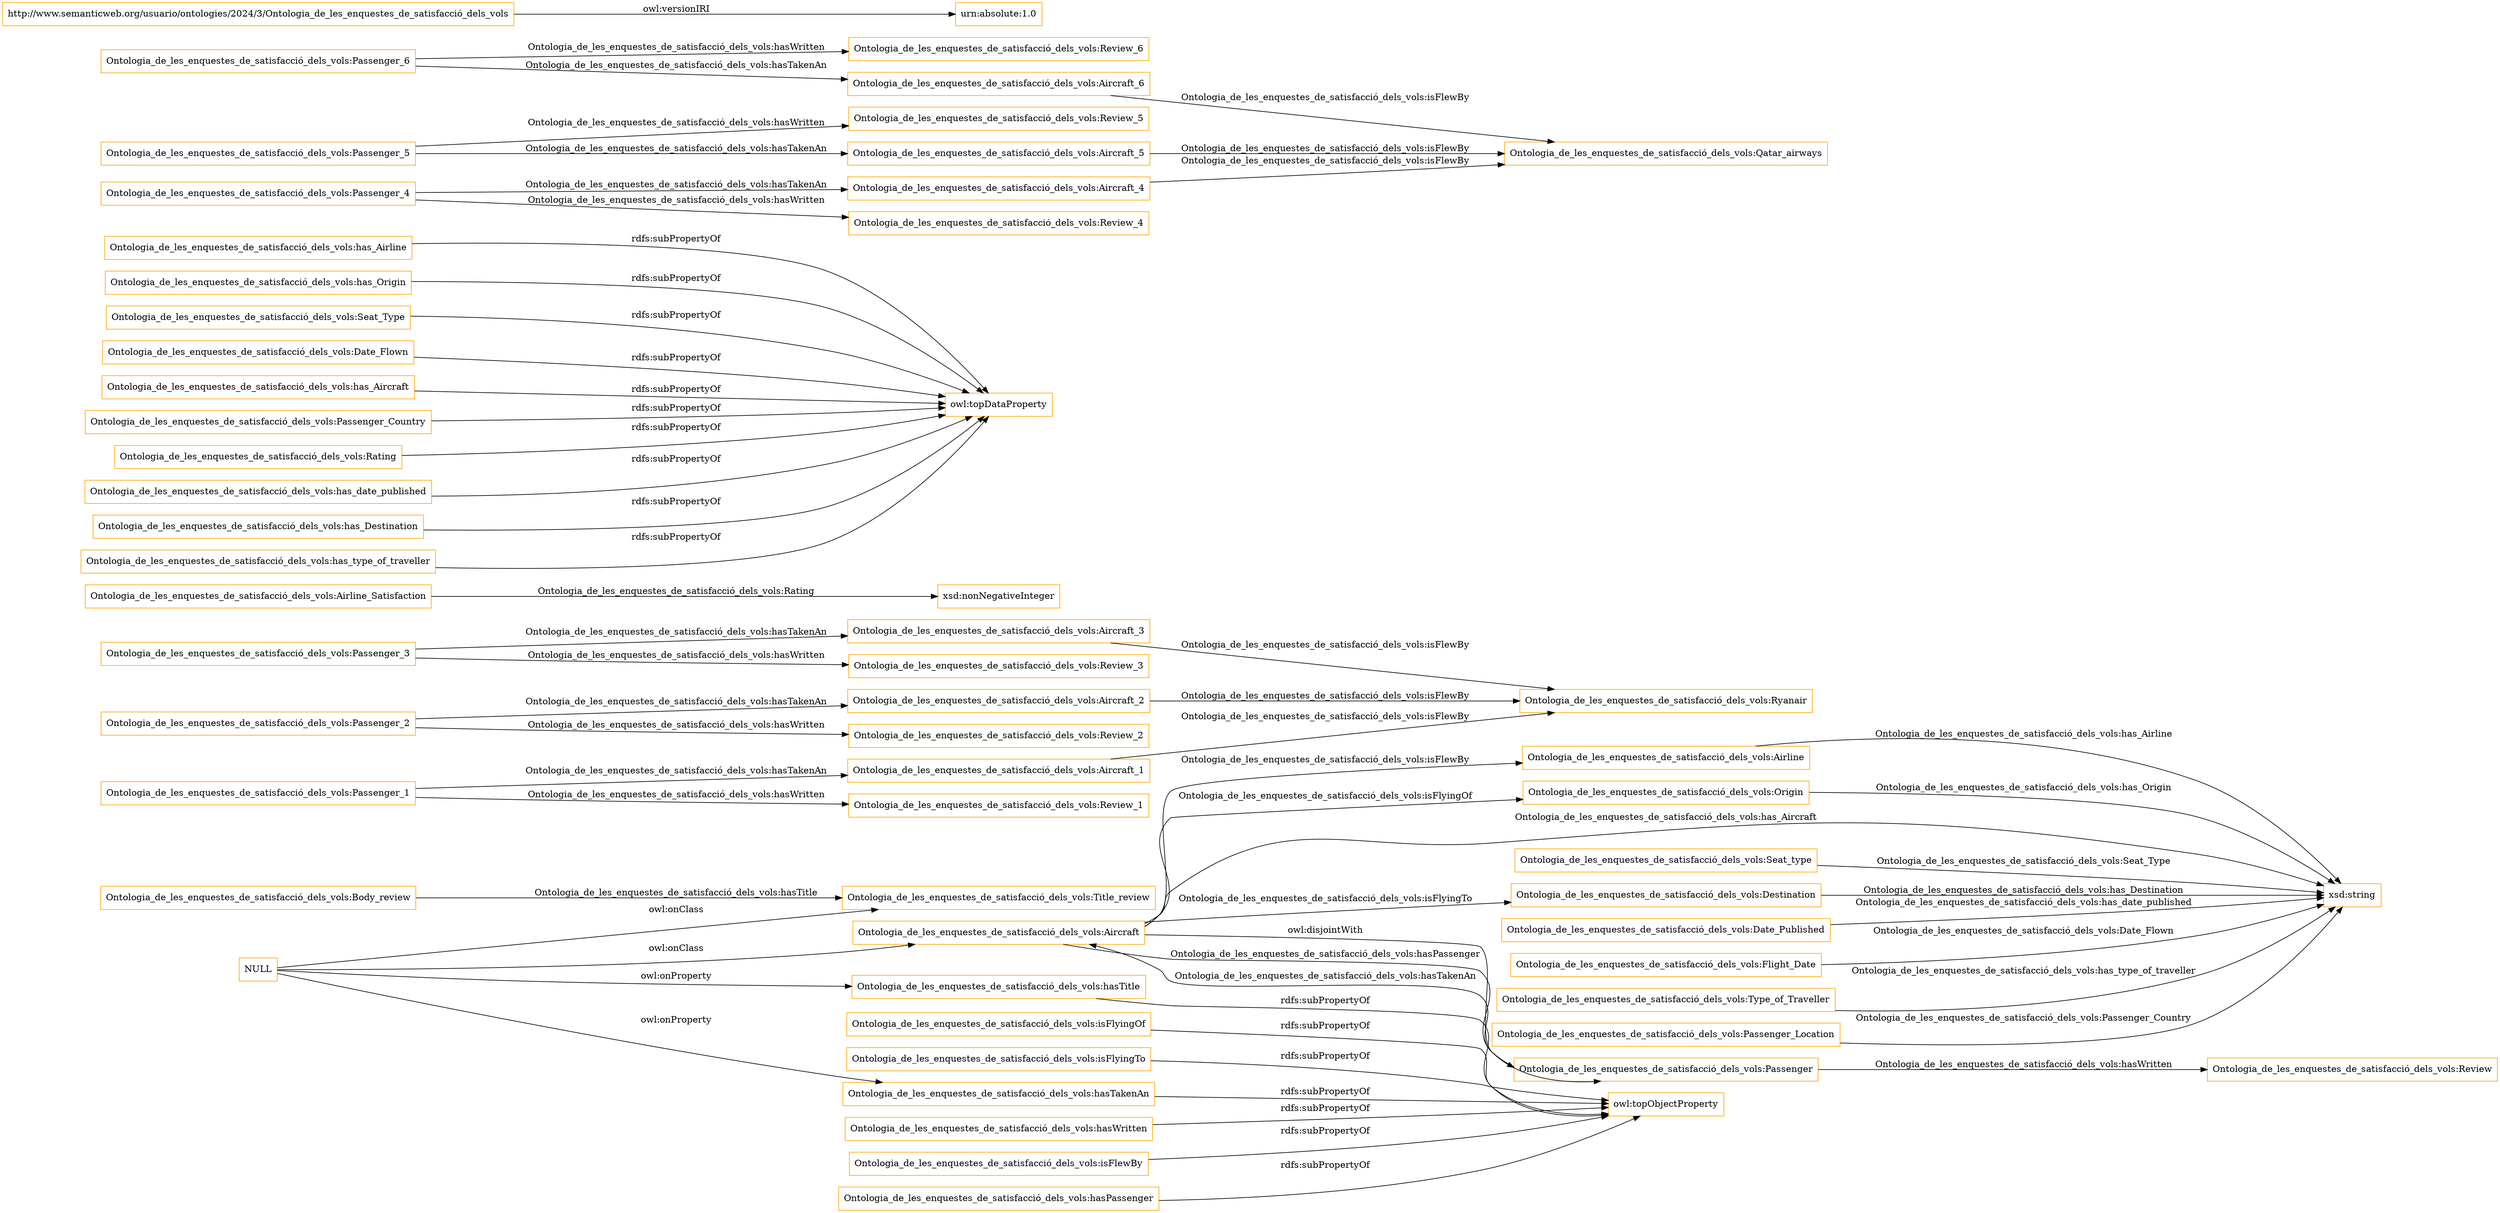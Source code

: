 digraph ar2dtool_diagram { 
rankdir=LR;
size="1501"
node [shape = rectangle, color="orange"]; "Ontologia_de_les_enquestes_de_satisfacció_dels_vols:Seat_type" "Ontologia_de_les_enquestes_de_satisfacció_dels_vols:Origin" "Ontologia_de_les_enquestes_de_satisfacció_dels_vols:Body_review" "Ontologia_de_les_enquestes_de_satisfacció_dels_vols:Passenger" "Ontologia_de_les_enquestes_de_satisfacció_dels_vols:Date_Published" "Ontologia_de_les_enquestes_de_satisfacció_dels_vols:Aircraft" "Ontologia_de_les_enquestes_de_satisfacció_dels_vols:Flight_Date" "Ontologia_de_les_enquestes_de_satisfacció_dels_vols:Type_of_Traveller" "Ontologia_de_les_enquestes_de_satisfacció_dels_vols:Ryanair" "Ontologia_de_les_enquestes_de_satisfacció_dels_vols:Airline_Satisfaction" "Ontologia_de_les_enquestes_de_satisfacció_dels_vols:Title_review" "Ontologia_de_les_enquestes_de_satisfacció_dels_vols:Destination" "Ontologia_de_les_enquestes_de_satisfacció_dels_vols:Passenger_Location" "Ontologia_de_les_enquestes_de_satisfacció_dels_vols:Airline" "Ontologia_de_les_enquestes_de_satisfacció_dels_vols:Review" ; /*classes style*/
	"NULL" -> "Ontologia_de_les_enquestes_de_satisfacció_dels_vols:Aircraft" [ label = "owl:onClass" ];
	"NULL" -> "Ontologia_de_les_enquestes_de_satisfacció_dels_vols:hasTakenAn" [ label = "owl:onProperty" ];
	"NULL" -> "Ontologia_de_les_enquestes_de_satisfacció_dels_vols:Title_review" [ label = "owl:onClass" ];
	"NULL" -> "Ontologia_de_les_enquestes_de_satisfacció_dels_vols:hasTitle" [ label = "owl:onProperty" ];
	"Ontologia_de_les_enquestes_de_satisfacció_dels_vols:has_Airline" -> "owl:topDataProperty" [ label = "rdfs:subPropertyOf" ];
	"Ontologia_de_les_enquestes_de_satisfacció_dels_vols:Aircraft_4" -> "Ontologia_de_les_enquestes_de_satisfacció_dels_vols:Qatar_airways" [ label = "Ontologia_de_les_enquestes_de_satisfacció_dels_vols:isFlewBy" ];
	"Ontologia_de_les_enquestes_de_satisfacció_dels_vols:Aircraft" -> "Ontologia_de_les_enquestes_de_satisfacció_dels_vols:Passenger" [ label = "owl:disjointWith" ];
	"Ontologia_de_les_enquestes_de_satisfacció_dels_vols:Passenger_6" -> "Ontologia_de_les_enquestes_de_satisfacció_dels_vols:Review_6" [ label = "Ontologia_de_les_enquestes_de_satisfacció_dels_vols:hasWritten" ];
	"Ontologia_de_les_enquestes_de_satisfacció_dels_vols:Passenger_6" -> "Ontologia_de_les_enquestes_de_satisfacció_dels_vols:Aircraft_6" [ label = "Ontologia_de_les_enquestes_de_satisfacció_dels_vols:hasTakenAn" ];
	"Ontologia_de_les_enquestes_de_satisfacció_dels_vols:has_Origin" -> "owl:topDataProperty" [ label = "rdfs:subPropertyOf" ];
	"Ontologia_de_les_enquestes_de_satisfacció_dels_vols:hasWritten" -> "owl:topObjectProperty" [ label = "rdfs:subPropertyOf" ];
	"Ontologia_de_les_enquestes_de_satisfacció_dels_vols:Aircraft_3" -> "Ontologia_de_les_enquestes_de_satisfacció_dels_vols:Ryanair" [ label = "Ontologia_de_les_enquestes_de_satisfacció_dels_vols:isFlewBy" ];
	"Ontologia_de_les_enquestes_de_satisfacció_dels_vols:Passenger_5" -> "Ontologia_de_les_enquestes_de_satisfacció_dels_vols:Review_5" [ label = "Ontologia_de_les_enquestes_de_satisfacció_dels_vols:hasWritten" ];
	"Ontologia_de_les_enquestes_de_satisfacció_dels_vols:Passenger_5" -> "Ontologia_de_les_enquestes_de_satisfacció_dels_vols:Aircraft_5" [ label = "Ontologia_de_les_enquestes_de_satisfacció_dels_vols:hasTakenAn" ];
	"Ontologia_de_les_enquestes_de_satisfacció_dels_vols:Seat_Type" -> "owl:topDataProperty" [ label = "rdfs:subPropertyOf" ];
	"Ontologia_de_les_enquestes_de_satisfacció_dels_vols:Date_Flown" -> "owl:topDataProperty" [ label = "rdfs:subPropertyOf" ];
	"Ontologia_de_les_enquestes_de_satisfacció_dels_vols:Aircraft_2" -> "Ontologia_de_les_enquestes_de_satisfacció_dels_vols:Ryanair" [ label = "Ontologia_de_les_enquestes_de_satisfacció_dels_vols:isFlewBy" ];
	"Ontologia_de_les_enquestes_de_satisfacció_dels_vols:has_Aircraft" -> "owl:topDataProperty" [ label = "rdfs:subPropertyOf" ];
	"Ontologia_de_les_enquestes_de_satisfacció_dels_vols:Passenger_Country" -> "owl:topDataProperty" [ label = "rdfs:subPropertyOf" ];
	"Ontologia_de_les_enquestes_de_satisfacció_dels_vols:Passenger_4" -> "Ontologia_de_les_enquestes_de_satisfacció_dels_vols:Review_4" [ label = "Ontologia_de_les_enquestes_de_satisfacció_dels_vols:hasWritten" ];
	"Ontologia_de_les_enquestes_de_satisfacció_dels_vols:Passenger_4" -> "Ontologia_de_les_enquestes_de_satisfacció_dels_vols:Aircraft_4" [ label = "Ontologia_de_les_enquestes_de_satisfacció_dels_vols:hasTakenAn" ];
	"http://www.semanticweb.org/usuario/ontologies/2024/3/Ontologia_de_les_enquestes_de_satisfacció_dels_vols" -> "urn:absolute:1.0" [ label = "owl:versionIRI" ];
	"Ontologia_de_les_enquestes_de_satisfacció_dels_vols:hasTitle" -> "owl:topObjectProperty" [ label = "rdfs:subPropertyOf" ];
	"Ontologia_de_les_enquestes_de_satisfacció_dels_vols:Aircraft_1" -> "Ontologia_de_les_enquestes_de_satisfacció_dels_vols:Ryanair" [ label = "Ontologia_de_les_enquestes_de_satisfacció_dels_vols:isFlewBy" ];
	"Ontologia_de_les_enquestes_de_satisfacció_dels_vols:Passenger_3" -> "Ontologia_de_les_enquestes_de_satisfacció_dels_vols:Review_3" [ label = "Ontologia_de_les_enquestes_de_satisfacció_dels_vols:hasWritten" ];
	"Ontologia_de_les_enquestes_de_satisfacció_dels_vols:Passenger_3" -> "Ontologia_de_les_enquestes_de_satisfacció_dels_vols:Aircraft_3" [ label = "Ontologia_de_les_enquestes_de_satisfacció_dels_vols:hasTakenAn" ];
	"Ontologia_de_les_enquestes_de_satisfacció_dels_vols:hasTakenAn" -> "owl:topObjectProperty" [ label = "rdfs:subPropertyOf" ];
	"Ontologia_de_les_enquestes_de_satisfacció_dels_vols:isFlewBy" -> "owl:topObjectProperty" [ label = "rdfs:subPropertyOf" ];
	"Ontologia_de_les_enquestes_de_satisfacció_dels_vols:Passenger_2" -> "Ontologia_de_les_enquestes_de_satisfacció_dels_vols:Review_2" [ label = "Ontologia_de_les_enquestes_de_satisfacció_dels_vols:hasWritten" ];
	"Ontologia_de_les_enquestes_de_satisfacció_dels_vols:Passenger_2" -> "Ontologia_de_les_enquestes_de_satisfacció_dels_vols:Aircraft_2" [ label = "Ontologia_de_les_enquestes_de_satisfacció_dels_vols:hasTakenAn" ];
	"Ontologia_de_les_enquestes_de_satisfacció_dels_vols:Rating" -> "owl:topDataProperty" [ label = "rdfs:subPropertyOf" ];
	"Ontologia_de_les_enquestes_de_satisfacció_dels_vols:Aircraft_6" -> "Ontologia_de_les_enquestes_de_satisfacció_dels_vols:Qatar_airways" [ label = "Ontologia_de_les_enquestes_de_satisfacció_dels_vols:isFlewBy" ];
	"Ontologia_de_les_enquestes_de_satisfacció_dels_vols:has_date_published" -> "owl:topDataProperty" [ label = "rdfs:subPropertyOf" ];
	"Ontologia_de_les_enquestes_de_satisfacció_dels_vols:has_Destination" -> "owl:topDataProperty" [ label = "rdfs:subPropertyOf" ];
	"Ontologia_de_les_enquestes_de_satisfacció_dels_vols:has_type_of_traveller" -> "owl:topDataProperty" [ label = "rdfs:subPropertyOf" ];
	"Ontologia_de_les_enquestes_de_satisfacció_dels_vols:hasPassenger" -> "owl:topObjectProperty" [ label = "rdfs:subPropertyOf" ];
	"Ontologia_de_les_enquestes_de_satisfacció_dels_vols:Passenger_1" -> "Ontologia_de_les_enquestes_de_satisfacció_dels_vols:Review_1" [ label = "Ontologia_de_les_enquestes_de_satisfacció_dels_vols:hasWritten" ];
	"Ontologia_de_les_enquestes_de_satisfacció_dels_vols:Passenger_1" -> "Ontologia_de_les_enquestes_de_satisfacció_dels_vols:Aircraft_1" [ label = "Ontologia_de_les_enquestes_de_satisfacció_dels_vols:hasTakenAn" ];
	"Ontologia_de_les_enquestes_de_satisfacció_dels_vols:isFlyingOf" -> "owl:topObjectProperty" [ label = "rdfs:subPropertyOf" ];
	"Ontologia_de_les_enquestes_de_satisfacció_dels_vols:isFlyingTo" -> "owl:topObjectProperty" [ label = "rdfs:subPropertyOf" ];
	"Ontologia_de_les_enquestes_de_satisfacció_dels_vols:Aircraft_5" -> "Ontologia_de_les_enquestes_de_satisfacció_dels_vols:Qatar_airways" [ label = "Ontologia_de_les_enquestes_de_satisfacció_dels_vols:isFlewBy" ];
	"Ontologia_de_les_enquestes_de_satisfacció_dels_vols:Seat_type" -> "xsd:string" [ label = "Ontologia_de_les_enquestes_de_satisfacció_dels_vols:Seat_Type" ];
	"Ontologia_de_les_enquestes_de_satisfacció_dels_vols:Aircraft" -> "xsd:string" [ label = "Ontologia_de_les_enquestes_de_satisfacció_dels_vols:has_Aircraft" ];
	"Ontologia_de_les_enquestes_de_satisfacció_dels_vols:Flight_Date" -> "xsd:string" [ label = "Ontologia_de_les_enquestes_de_satisfacció_dels_vols:Date_Flown" ];
	"Ontologia_de_les_enquestes_de_satisfacció_dels_vols:Origin" -> "xsd:string" [ label = "Ontologia_de_les_enquestes_de_satisfacció_dels_vols:has_Origin" ];
	"Ontologia_de_les_enquestes_de_satisfacció_dels_vols:Passenger" -> "Ontologia_de_les_enquestes_de_satisfacció_dels_vols:Aircraft" [ label = "Ontologia_de_les_enquestes_de_satisfacció_dels_vols:hasTakenAn" ];
	"Ontologia_de_les_enquestes_de_satisfacció_dels_vols:Type_of_Traveller" -> "xsd:string" [ label = "Ontologia_de_les_enquestes_de_satisfacció_dels_vols:has_type_of_traveller" ];
	"Ontologia_de_les_enquestes_de_satisfacció_dels_vols:Aircraft" -> "Ontologia_de_les_enquestes_de_satisfacció_dels_vols:Passenger" [ label = "Ontologia_de_les_enquestes_de_satisfacció_dels_vols:hasPassenger" ];
	"Ontologia_de_les_enquestes_de_satisfacció_dels_vols:Aircraft" -> "Ontologia_de_les_enquestes_de_satisfacció_dels_vols:Airline" [ label = "Ontologia_de_les_enquestes_de_satisfacció_dels_vols:isFlewBy" ];
	"Ontologia_de_les_enquestes_de_satisfacció_dels_vols:Date_Published" -> "xsd:string" [ label = "Ontologia_de_les_enquestes_de_satisfacció_dels_vols:has_date_published" ];
	"Ontologia_de_les_enquestes_de_satisfacció_dels_vols:Passenger" -> "Ontologia_de_les_enquestes_de_satisfacció_dels_vols:Review" [ label = "Ontologia_de_les_enquestes_de_satisfacció_dels_vols:hasWritten" ];
	"Ontologia_de_les_enquestes_de_satisfacció_dels_vols:Aircraft" -> "Ontologia_de_les_enquestes_de_satisfacció_dels_vols:Destination" [ label = "Ontologia_de_les_enquestes_de_satisfacció_dels_vols:isFlyingTo" ];
	"Ontologia_de_les_enquestes_de_satisfacció_dels_vols:Airline" -> "xsd:string" [ label = "Ontologia_de_les_enquestes_de_satisfacció_dels_vols:has_Airline" ];
	"Ontologia_de_les_enquestes_de_satisfacció_dels_vols:Body_review" -> "Ontologia_de_les_enquestes_de_satisfacció_dels_vols:Title_review" [ label = "Ontologia_de_les_enquestes_de_satisfacció_dels_vols:hasTitle" ];
	"Ontologia_de_les_enquestes_de_satisfacció_dels_vols:Destination" -> "xsd:string" [ label = "Ontologia_de_les_enquestes_de_satisfacció_dels_vols:has_Destination" ];
	"Ontologia_de_les_enquestes_de_satisfacció_dels_vols:Aircraft" -> "Ontologia_de_les_enquestes_de_satisfacció_dels_vols:Origin" [ label = "Ontologia_de_les_enquestes_de_satisfacció_dels_vols:isFlyingOf" ];
	"Ontologia_de_les_enquestes_de_satisfacció_dels_vols:Passenger_Location" -> "xsd:string" [ label = "Ontologia_de_les_enquestes_de_satisfacció_dels_vols:Passenger_Country" ];
	"Ontologia_de_les_enquestes_de_satisfacció_dels_vols:Airline_Satisfaction" -> "xsd:nonNegativeInteger" [ label = "Ontologia_de_les_enquestes_de_satisfacció_dels_vols:Rating" ];

}
